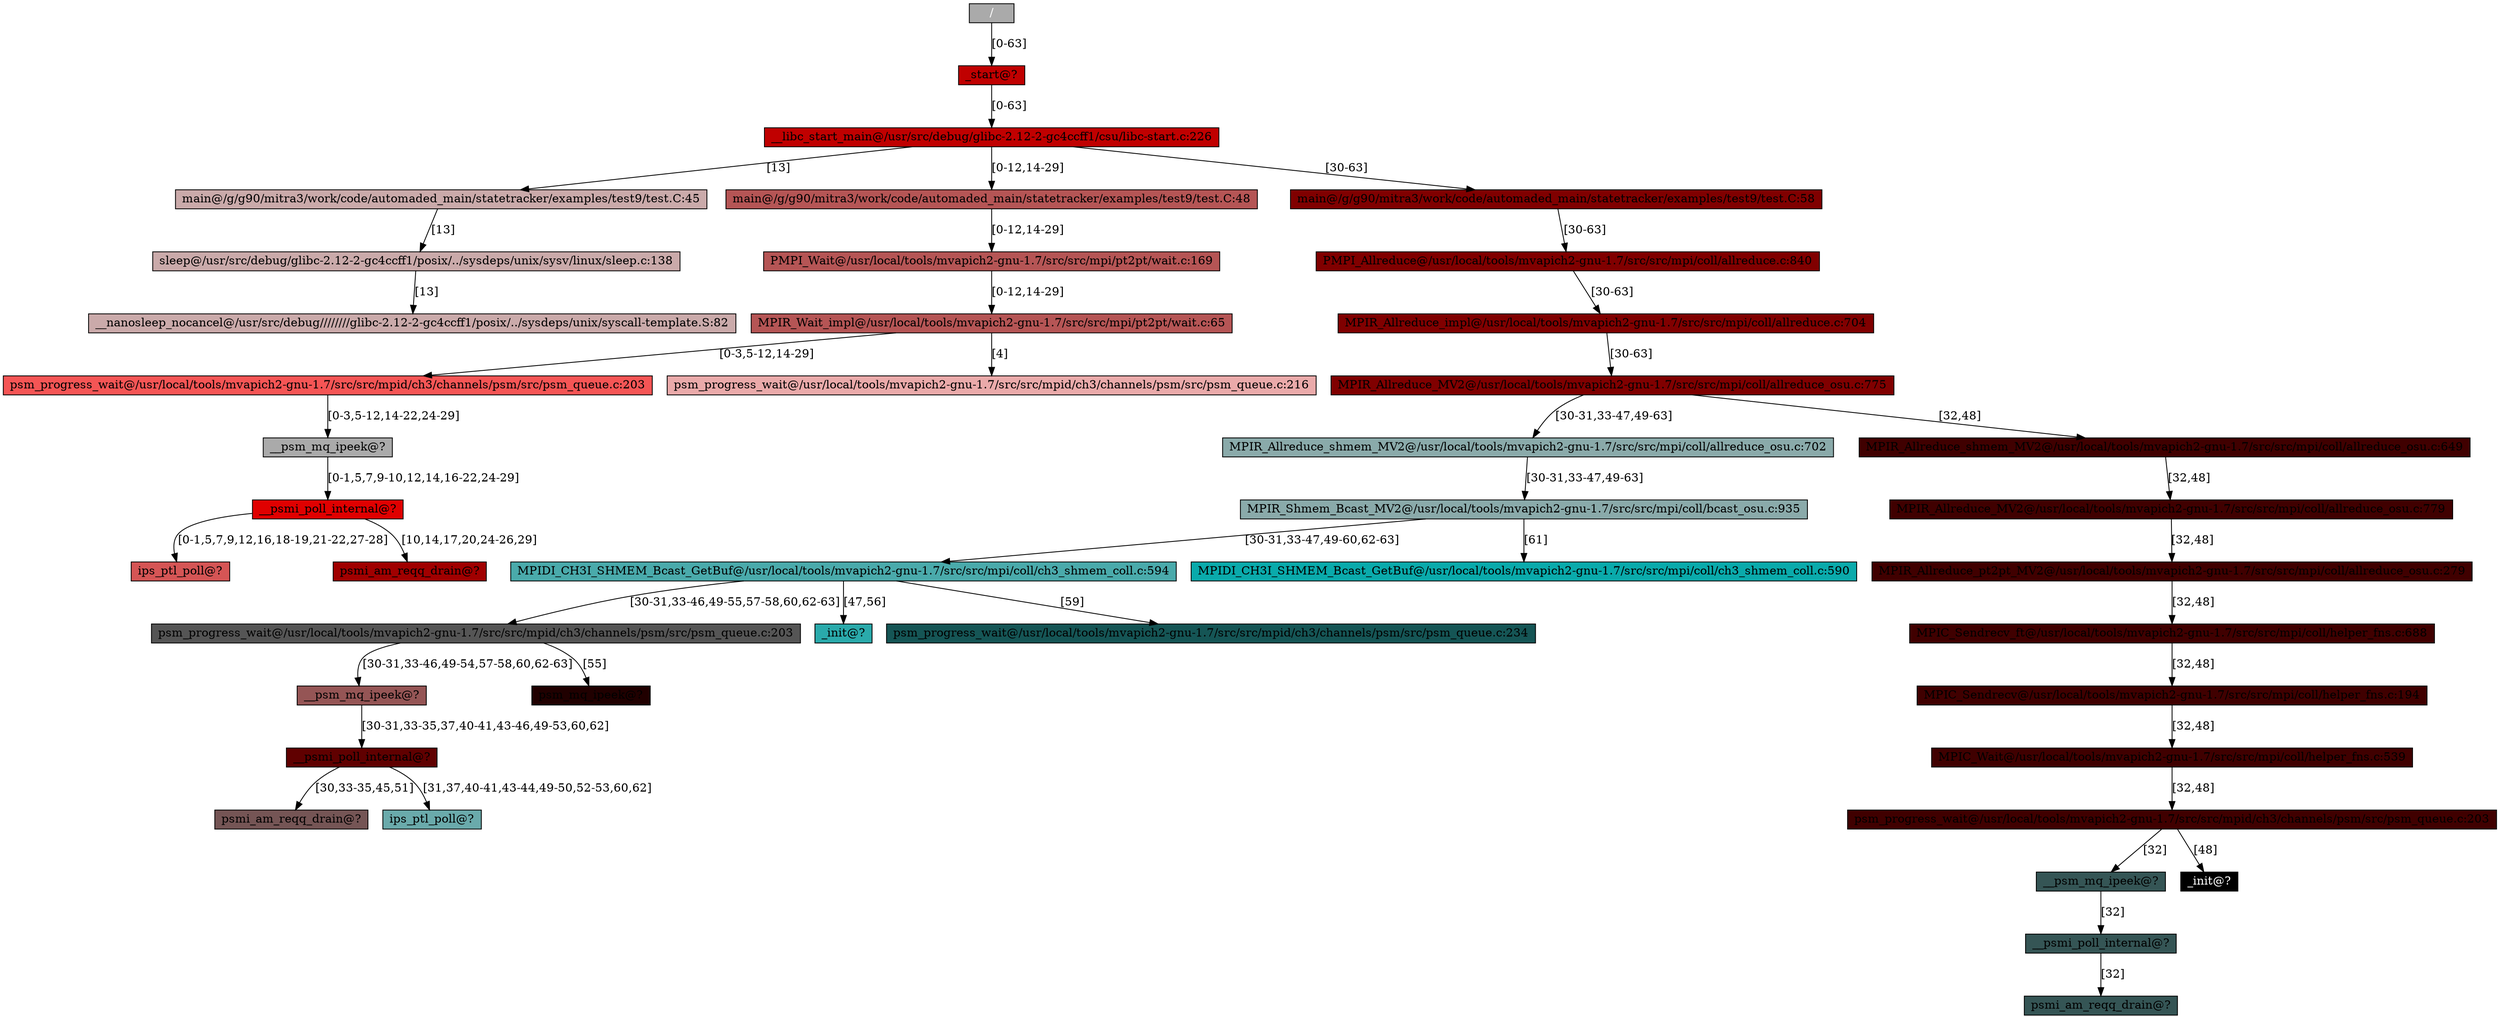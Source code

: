 digraph G {
	node [shape=record,style=filled,labeljust=c,height=0.2];
	0 [pos="0,0", label="/", fillcolor="#AAAAAA",fontcolor="#FFFFFF"];
	-1658987421 [pos="0,0", label="psm_progress_wait@/usr/local/tools/mvapich2-gnu-1.7/src/src/mpid/ch3/channels/psm/src/psm_queue.c:203", fillcolor="#f55555",fontcolor="#000000"];
	-1658921819 [pos="0,0", label="psm_progress_wait@/usr/local/tools/mvapich2-gnu-1.7/src/src/mpid/ch3/channels/psm/src/psm_queue.c:216", fillcolor="#eaaaaa",fontcolor="#000000"];
	-1235683428 [pos="0,0", label="__psmi_poll_internal@?", fillcolor="#e00000",fontcolor="#000000"];
	-874322940 [pos="0,0", label="ips_ptl_poll@?", fillcolor="#d55555",fontcolor="#000000"];
	-811019771 [pos="0,0", label="__nanosleep_nocancel@/usr/src/debug////////glibc-2.12-2-gc4ccff1/posix/../sysdeps/unix/syscall-template.S:82", fillcolor="#caaaaa",fontcolor="#000000"];
	-488561881 [pos="0,0", label="__libc_start_main@/usr/src/debug/glibc-2.12-2-gc4ccff1/csu/libc-start.c:226", fillcolor="#c00000",fontcolor="#000000"];
	-268969774 [pos="0,0", label="sleep@/usr/src/debug/glibc-2.12-2-gc4ccff1/posix/../sysdeps/unix/sysv/linux/sleep.c:138", fillcolor="#caaaaa",fontcolor="#000000"];
	-247419099 [pos="0,0", label="MPIR_Wait_impl@/usr/local/tools/mvapich2-gnu-1.7/src/src/mpi/pt2pt/wait.c:65", fillcolor="#b55555",fontcolor="#000000"];
	419999774 [pos="0,0", label="PMPI_Wait@/usr/local/tools/mvapich2-gnu-1.7/src/src/mpi/pt2pt/wait.c:169", fillcolor="#b55555",fontcolor="#000000"];
	514981494 [pos="0,0", label="main@/g/g90/mitra3/work/code/automaded_main/statetracker/examples/test9/test.C:45", fillcolor="#caaaaa",fontcolor="#000000"];
	514981497 [pos="0,0", label="main@/g/g90/mitra3/work/code/automaded_main/statetracker/examples/test9/test.C:48", fillcolor="#b55555",fontcolor="#000000"];
	1076904608 [pos="0,0", label="__psm_mq_ipeek@?", fillcolor="#aaaaaa",fontcolor="#000000"];
	1928213826 [pos="0,0", label="_start@?", fillcolor="#c00000",fontcolor="#000000"];
	2124691962 [pos="0,0", label="psmi_am_reqq_drain@?", fillcolor="#a00000",fontcolor="#000000"];
	-1621440849 [pos="0,0", label="__psm_mq_ipeek@?", fillcolor="#955555",fontcolor="#000000"];
	-1074817348 [pos="0,0", label="MPIR_Shmem_Bcast_MV2@/usr/local/tools/mvapich2-gnu-1.7/src/src/mpi/coll/bcast_osu.c:935", fillcolor="#8aaaaa",fontcolor="#000000"];
	-229375120 [pos="0,0", label="MPIR_Allreduce_impl@/usr/local/tools/mvapich2-gnu-1.7/src/src/mpi/coll/allreduce.c:704", fillcolor="#800000",fontcolor="#000000"];
	-197832567 [pos="0,0", label="psmi_am_reqq_drain@?", fillcolor="#755555",fontcolor="#000000"];
	212566291 [pos="0,0", label="ips_ptl_poll@?", fillcolor="#6aaaab",fontcolor="#000000"];
	495696171 [pos="0,0", label="__psmi_poll_internal@?", fillcolor="#600000",fontcolor="#000000"];
	515047096 [pos="0,0", label="main@/g/g90/mitra3/work/code/automaded_main/statetracker/examples/test9/test.C:58", fillcolor="#800000",fontcolor="#000000"];
	554179698 [pos="0,0", label="psm_progress_wait@/usr/local/tools/mvapich2-gnu-1.7/src/src/mpid/ch3/channels/psm/src/psm_queue.c:203", fillcolor="#555555",fontcolor="#000000"];
	661208602 [pos="0,0", label="MPIR_Allreduce_MV2@/usr/local/tools/mvapich2-gnu-1.7/src/src/mpi/coll/allreduce_osu.c:775", fillcolor="#800000",fontcolor="#000000"];
	701031510 [pos="0,0", label="MPIDI_CH3I_SHMEM_Bcast_GetBuf@/usr/local/tools/mvapich2-gnu-1.7/src/src/mpi/coll/ch3_shmem_coll.c:594", fillcolor="#4aaaab",fontcolor="#000000"];
	1012585299 [pos="0,0", label="MPIR_Allreduce_shmem_MV2@/usr/local/tools/mvapich2-gnu-1.7/src/src/mpi/coll/allreduce_osu.c:702", fillcolor="#8aaaaa",fontcolor="#000000"];
	1805666207 [pos="0,0", label="PMPI_Allreduce@/usr/local/tools/mvapich2-gnu-1.7/src/src/mpi/coll/allreduce.c:840", fillcolor="#800000",fontcolor="#000000"];
	-1297562631 [pos="0,0", label="MPIR_Allreduce_MV2@/usr/local/tools/mvapich2-gnu-1.7/src/src/mpi/coll/allreduce_osu.c:779", fillcolor="#400000",fontcolor="#000000"];
	-1159501303 [pos="0,0", label="__psm_mq_ipeek@?", fillcolor="#355555",fontcolor="#000000"];
	-184451203 [pos="0,0", label="MPIR_Allreduce_pt2pt_MV2@/usr/local/tools/mvapich2-gnu-1.7/src/src/mpi/coll/allreduce_osu.c:279", fillcolor="#400000",fontcolor="#000000"];
	142530684 [pos="0,0", label="MPIC_Wait@/usr/local/tools/mvapich2-gnu-1.7/src/src/mpi/coll/helper_fns.c:539", fillcolor="#400000",fontcolor="#000000"];
	199353059 [pos="0,0", label="psmi_am_reqq_drain@?", fillcolor="#355555",fontcolor="#000000"];
	248888856 [pos="0,0", label="_init@?", fillcolor="#2aaaab",fontcolor="#000000"];
	429477253 [pos="0,0", label="__psmi_poll_internal@?", fillcolor="#355555",fontcolor="#000000"];
	478122854 [pos="0,0", label="MPIC_Sendrecv_ft@/usr/local/tools/mvapich2-gnu-1.7/src/src/mpi/coll/helper_fns.c:688", fillcolor="#400000",fontcolor="#000000"];
	721856940 [pos="0,0", label="MPIC_Sendrecv@/usr/local/tools/mvapich2-gnu-1.7/src/src/mpi/coll/helper_fns.c:194", fillcolor="#400000",fontcolor="#000000"];
	1004586197 [pos="0,0", label="MPIR_Allreduce_shmem_MV2@/usr/local/tools/mvapich2-gnu-1.7/src/src/mpi/coll/allreduce_osu.c:649", fillcolor="#400000",fontcolor="#000000"];
	1287333836 [pos="0,0", label="psm_progress_wait@/usr/local/tools/mvapich2-gnu-1.7/src/src/mpid/ch3/channels/psm/src/psm_queue.c:203", fillcolor="#400000",fontcolor="#000000"];
	-1866569745 [pos="0,0", label="psm_mq_ipeek@?", fillcolor="#200000",fontcolor="#000000"];
	554376496 [pos="0,0", label="psm_progress_wait@/usr/local/tools/mvapich2-gnu-1.7/src/src/mpid/ch3/channels/psm/src/psm_queue.c:234", fillcolor="#155555",fontcolor="#000000"];
	701031506 [pos="0,0", label="MPIDI_CH3I_SHMEM_Bcast_GetBuf@/usr/local/tools/mvapich2-gnu-1.7/src/src/mpi/coll/ch3_shmem_coll.c:590", fillcolor="#0aaaab",fontcolor="#000000"];
	1058056482 [pos="0,0", label="_init@?", fillcolor="#000000",fontcolor="#FFFFFF"];
	-247419099 -> -1658987421 [label="[0-3,5-12,14-29]"]
	-247419099 -> -1658921819 [label="[4]"]
	1076904608 -> -1235683428 [label="[0-1,5,7,9-10,12,14,16-22,24-29]"]
	-1235683428 -> -874322940 [label="[0-1,5,7,9,12,16,18-19,21-22,27-28]"]
	-268969774 -> -811019771 [label="[13]"]
	1928213826 -> -488561881 [label="[0-63]"]
	514981494 -> -268969774 [label="[13]"]
	419999774 -> -247419099 [label="[0-12,14-29]"]
	514981497 -> 419999774 [label="[0-12,14-29]"]
	-488561881 -> 514981494 [label="[13]"]
	-488561881 -> 514981497 [label="[0-12,14-29]"]
	-1658987421 -> 1076904608 [label="[0-3,5-12,14-22,24-29]"]
	0 -> 1928213826 [label="[0-63]"]
	-1235683428 -> 2124691962 [label="[10,14,17,20,24-26,29]"]
	554179698 -> -1621440849 [label="[30-31,33-46,49-54,57-58,60,62-63]"]
	1012585299 -> -1074817348 [label="[30-31,33-47,49-63]"]
	1805666207 -> -229375120 [label="[30-63]"]
	495696171 -> -197832567 [label="[30,33-35,45,51]"]
	495696171 -> 212566291 [label="[31,37,40-41,43-44,49-50,52-53,60,62]"]
	-1621440849 -> 495696171 [label="[30-31,33-35,37,40-41,43-46,49-53,60,62]"]
	-488561881 -> 515047096 [label="[30-63]"]
	701031510 -> 554179698 [label="[30-31,33-46,49-55,57-58,60,62-63]"]
	-229375120 -> 661208602 [label="[30-63]"]
	-1074817348 -> 701031510 [label="[30-31,33-47,49-60,62-63]"]
	661208602 -> 1012585299 [label="[30-31,33-47,49-63]"]
	515047096 -> 1805666207 [label="[30-63]"]
	1004586197 -> -1297562631 [label="[32,48]"]
	1287333836 -> -1159501303 [label="[32]"]
	-1297562631 -> -184451203 [label="[32,48]"]
	721856940 -> 142530684 [label="[32,48]"]
	429477253 -> 199353059 [label="[32]"]
	701031510 -> 248888856 [label="[47,56]"]
	-1159501303 -> 429477253 [label="[32]"]
	-184451203 -> 478122854 [label="[32,48]"]
	478122854 -> 721856940 [label="[32,48]"]
	661208602 -> 1004586197 [label="[32,48]"]
	142530684 -> 1287333836 [label="[32,48]"]
	554179698 -> -1866569745 [label="[55]"]
	701031510 -> 554376496 [label="[59]"]
	-1074817348 -> 701031506 [label="[61]"]
	1287333836 -> 1058056482 [label="[48]"]
}

